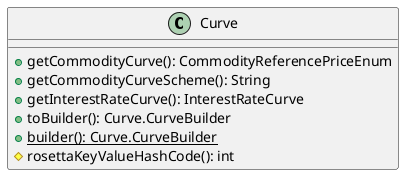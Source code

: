 @startuml

    class Curve [[Curve.html]] {
        +getCommodityCurve(): CommodityReferencePriceEnum
        +getCommodityCurveScheme(): String
        +getInterestRateCurve(): InterestRateCurve
        +toBuilder(): Curve.CurveBuilder
        {static} +builder(): Curve.CurveBuilder
        #rosettaKeyValueHashCode(): int
    }

@enduml
